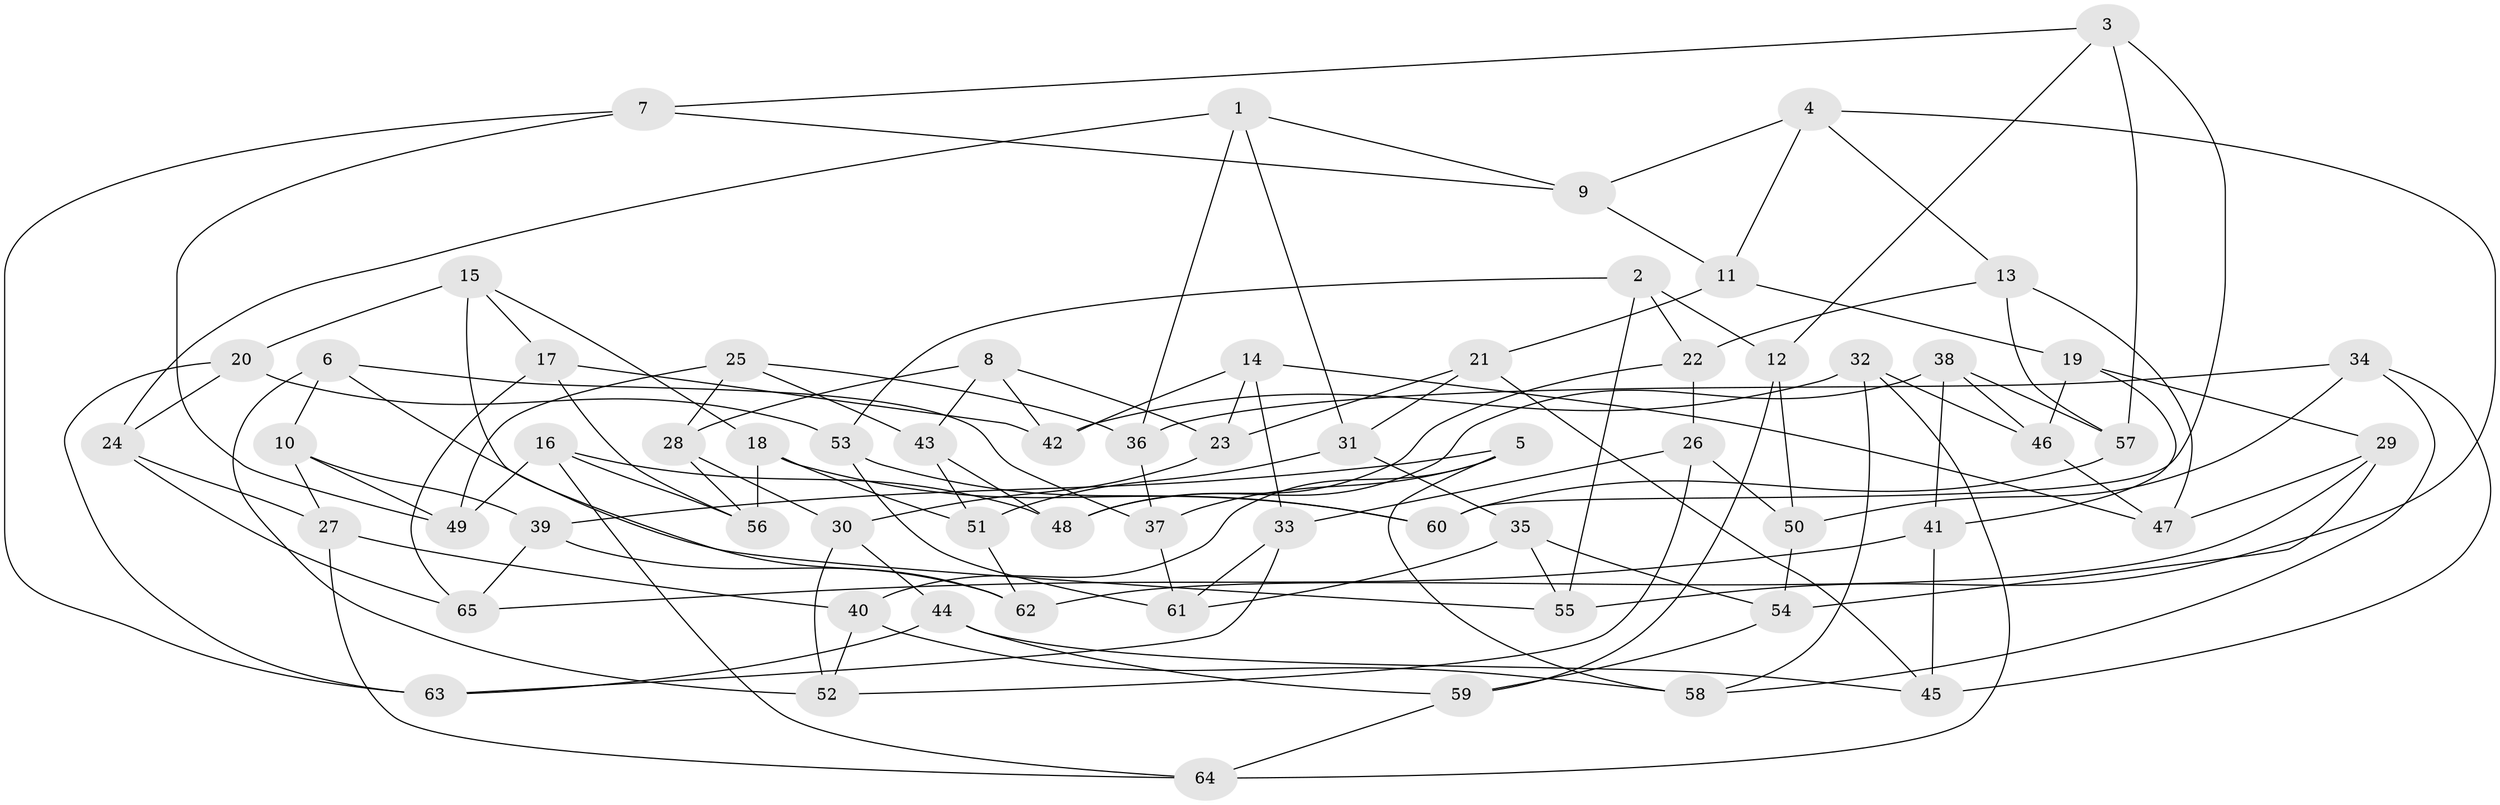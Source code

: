 // coarse degree distribution, {6: 0.5526315789473685, 5: 0.15789473684210525, 3: 0.05263157894736842, 4: 0.23684210526315788}
// Generated by graph-tools (version 1.1) at 2025/42/03/06/25 10:42:23]
// undirected, 65 vertices, 130 edges
graph export_dot {
graph [start="1"]
  node [color=gray90,style=filled];
  1;
  2;
  3;
  4;
  5;
  6;
  7;
  8;
  9;
  10;
  11;
  12;
  13;
  14;
  15;
  16;
  17;
  18;
  19;
  20;
  21;
  22;
  23;
  24;
  25;
  26;
  27;
  28;
  29;
  30;
  31;
  32;
  33;
  34;
  35;
  36;
  37;
  38;
  39;
  40;
  41;
  42;
  43;
  44;
  45;
  46;
  47;
  48;
  49;
  50;
  51;
  52;
  53;
  54;
  55;
  56;
  57;
  58;
  59;
  60;
  61;
  62;
  63;
  64;
  65;
  1 -- 9;
  1 -- 36;
  1 -- 31;
  1 -- 24;
  2 -- 53;
  2 -- 12;
  2 -- 55;
  2 -- 22;
  3 -- 60;
  3 -- 7;
  3 -- 12;
  3 -- 57;
  4 -- 55;
  4 -- 9;
  4 -- 11;
  4 -- 13;
  5 -- 37;
  5 -- 58;
  5 -- 40;
  5 -- 39;
  6 -- 52;
  6 -- 10;
  6 -- 55;
  6 -- 37;
  7 -- 63;
  7 -- 49;
  7 -- 9;
  8 -- 42;
  8 -- 28;
  8 -- 43;
  8 -- 23;
  9 -- 11;
  10 -- 39;
  10 -- 49;
  10 -- 27;
  11 -- 19;
  11 -- 21;
  12 -- 59;
  12 -- 50;
  13 -- 47;
  13 -- 57;
  13 -- 22;
  14 -- 23;
  14 -- 42;
  14 -- 47;
  14 -- 33;
  15 -- 17;
  15 -- 18;
  15 -- 20;
  15 -- 62;
  16 -- 49;
  16 -- 56;
  16 -- 48;
  16 -- 64;
  17 -- 56;
  17 -- 42;
  17 -- 65;
  18 -- 51;
  18 -- 56;
  18 -- 60;
  19 -- 46;
  19 -- 29;
  19 -- 41;
  20 -- 63;
  20 -- 24;
  20 -- 53;
  21 -- 23;
  21 -- 31;
  21 -- 45;
  22 -- 26;
  22 -- 48;
  23 -- 30;
  24 -- 65;
  24 -- 27;
  25 -- 36;
  25 -- 43;
  25 -- 49;
  25 -- 28;
  26 -- 50;
  26 -- 33;
  26 -- 52;
  27 -- 64;
  27 -- 40;
  28 -- 56;
  28 -- 30;
  29 -- 54;
  29 -- 47;
  29 -- 62;
  30 -- 52;
  30 -- 44;
  31 -- 51;
  31 -- 35;
  32 -- 46;
  32 -- 64;
  32 -- 42;
  32 -- 58;
  33 -- 63;
  33 -- 61;
  34 -- 45;
  34 -- 58;
  34 -- 36;
  34 -- 50;
  35 -- 55;
  35 -- 61;
  35 -- 54;
  36 -- 37;
  37 -- 61;
  38 -- 57;
  38 -- 48;
  38 -- 46;
  38 -- 41;
  39 -- 65;
  39 -- 62;
  40 -- 58;
  40 -- 52;
  41 -- 45;
  41 -- 65;
  43 -- 48;
  43 -- 51;
  44 -- 45;
  44 -- 63;
  44 -- 59;
  46 -- 47;
  50 -- 54;
  51 -- 62;
  53 -- 61;
  53 -- 60;
  54 -- 59;
  57 -- 60;
  59 -- 64;
}
